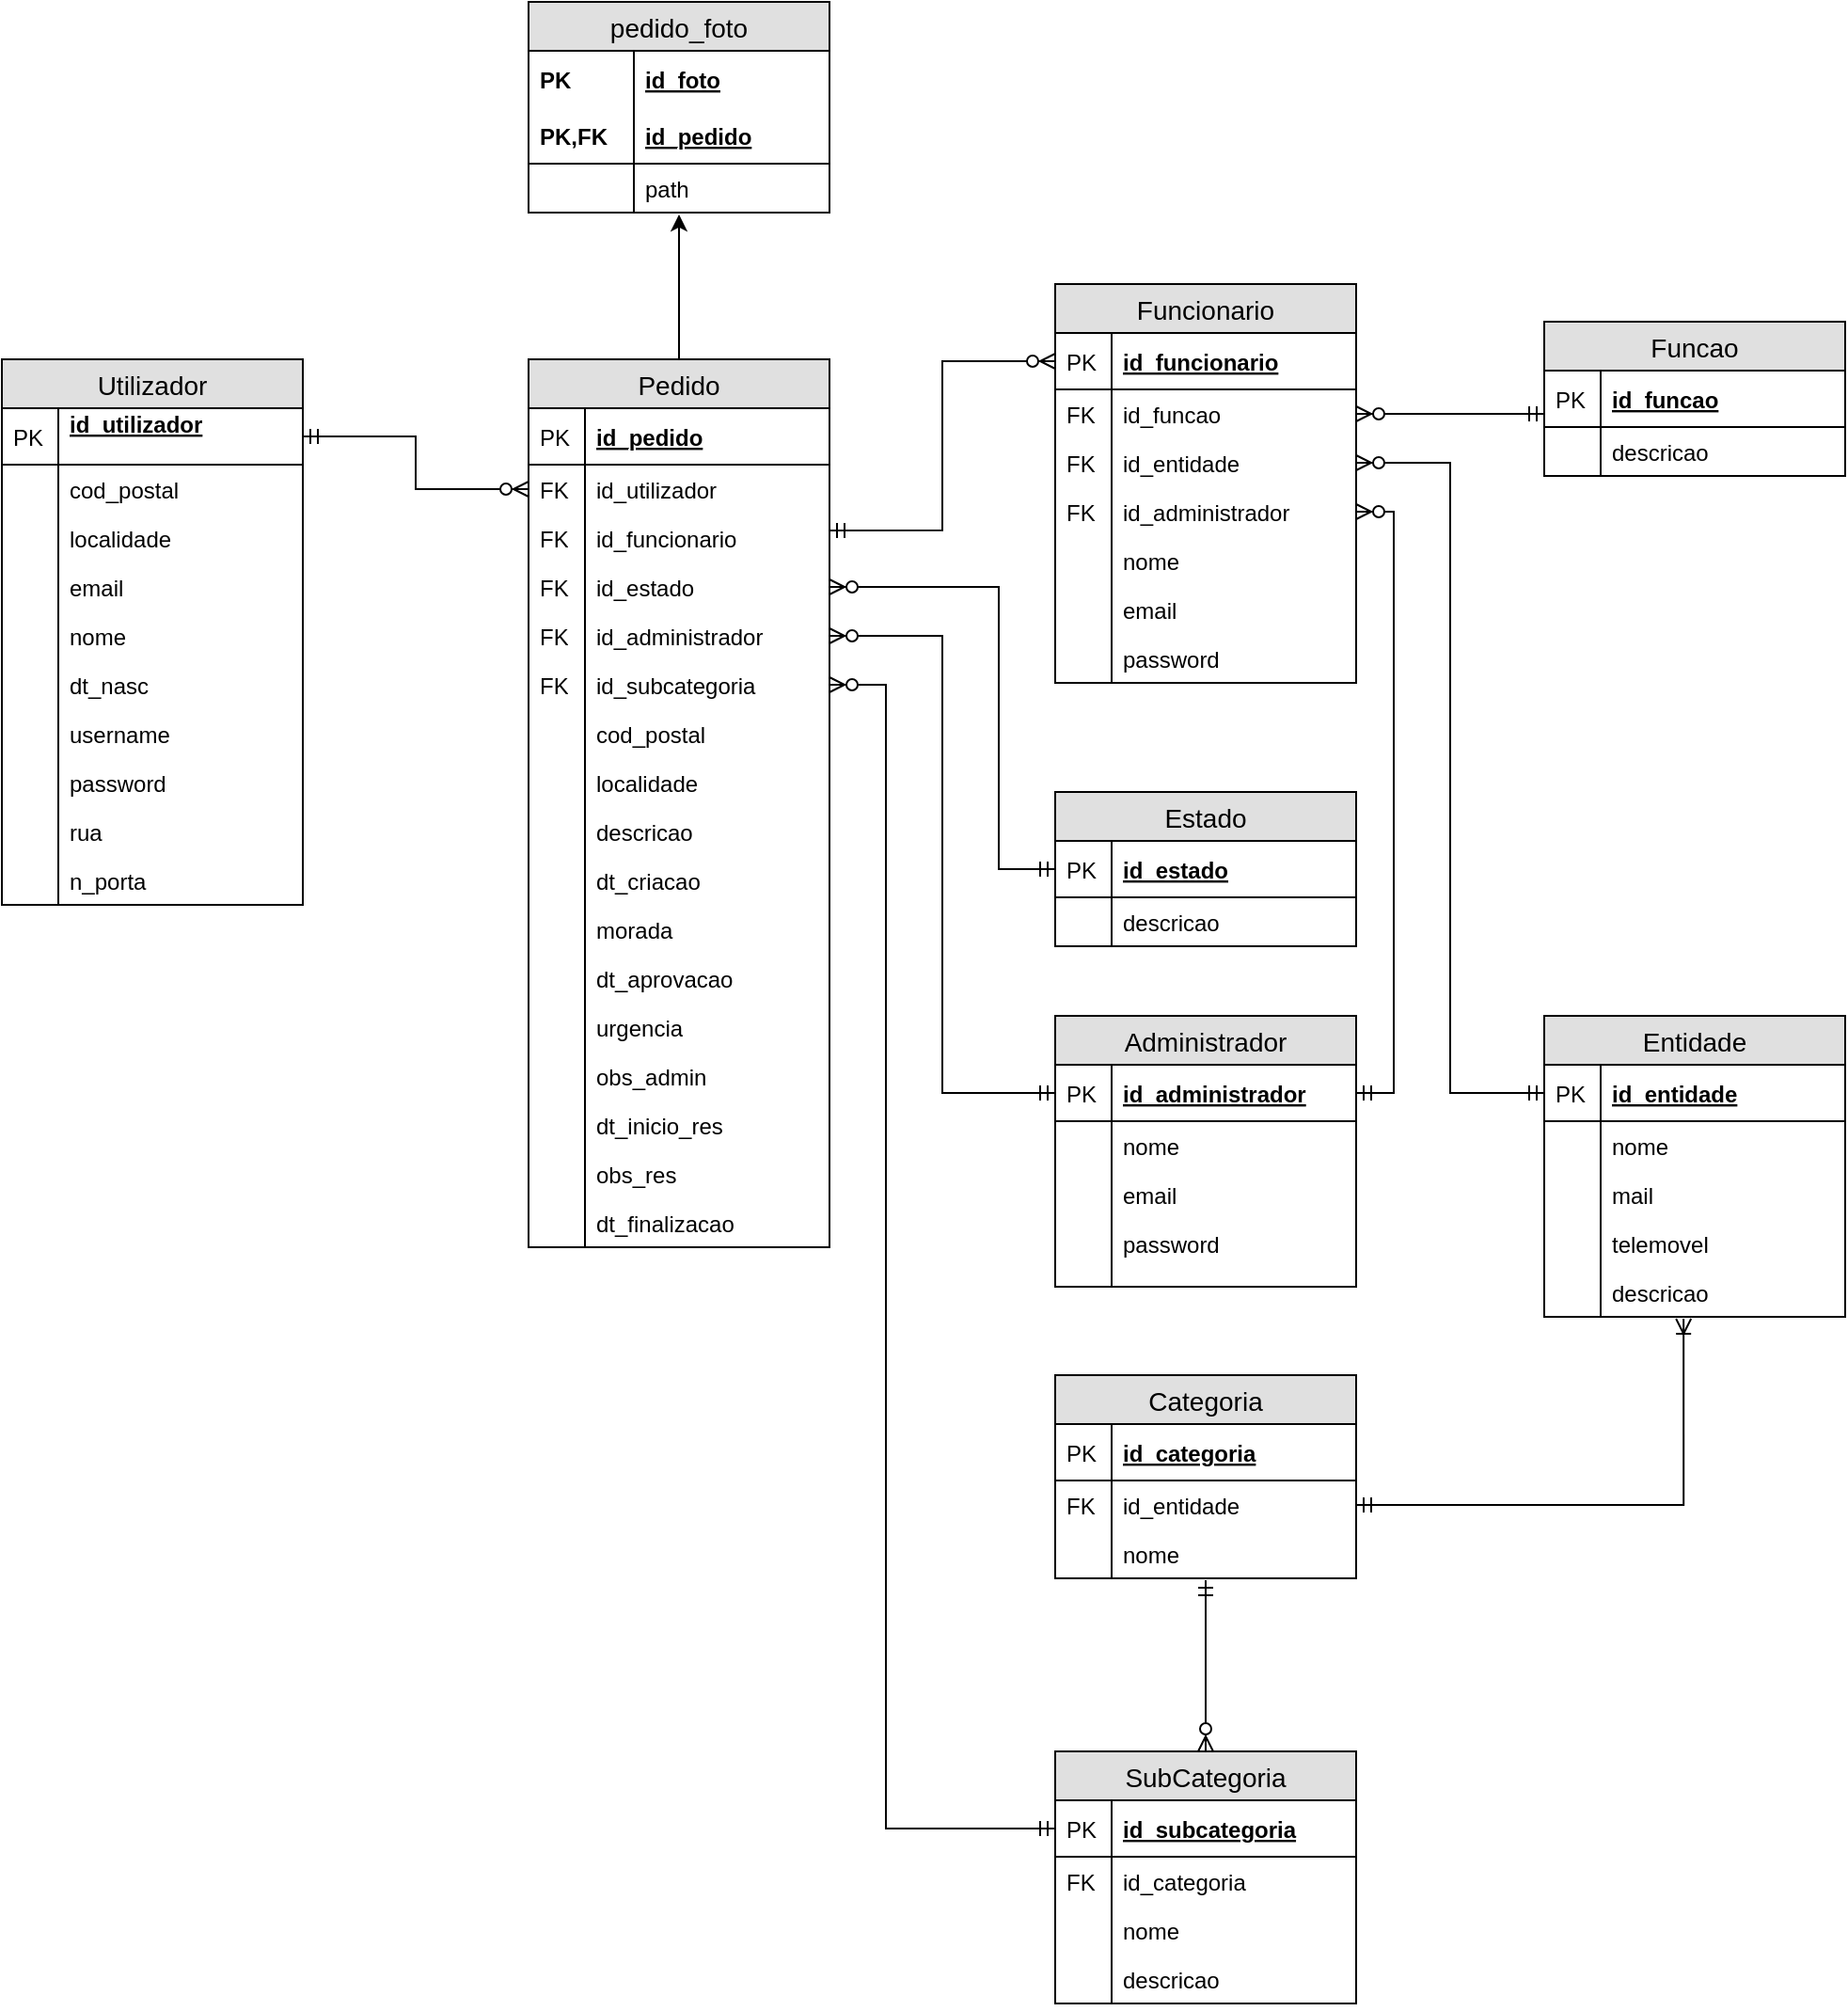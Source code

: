 <mxfile version="14.4.4" type="device"><diagram id="TLo-UVj7dam6qDMKaJeU" name="Page-1"><mxGraphModel dx="1422" dy="1931" grid="1" gridSize="10" guides="1" tooltips="1" connect="1" arrows="1" fold="1" page="1" pageScale="1" pageWidth="827" pageHeight="1169" math="0" shadow="0"><root><mxCell id="0"/><mxCell id="1" parent="0"/><mxCell id="Qj8Y2Yig--sf5QckiZRD-1" value="Utilizador" style="swimlane;fontStyle=0;childLayout=stackLayout;horizontal=1;startSize=26;fillColor=#e0e0e0;horizontalStack=0;resizeParent=1;resizeParentMax=0;resizeLast=0;collapsible=1;marginBottom=0;swimlaneFillColor=#ffffff;align=center;fontSize=14;" parent="1" vertex="1"><mxGeometry x="80" y="40" width="160" height="290" as="geometry"><mxRectangle x="50" y="76" width="70" height="26" as="alternateBounds"/></mxGeometry></mxCell><mxCell id="Qj8Y2Yig--sf5QckiZRD-2" value="id_utilizador&#10;" style="shape=partialRectangle;top=0;left=0;right=0;bottom=1;align=left;verticalAlign=middle;fillColor=none;spacingLeft=34;spacingRight=4;overflow=hidden;rotatable=0;points=[[0,0.5],[1,0.5]];portConstraint=eastwest;dropTarget=0;fontStyle=5;fontSize=12;" parent="Qj8Y2Yig--sf5QckiZRD-1" vertex="1"><mxGeometry y="26" width="160" height="30" as="geometry"/></mxCell><mxCell id="Qj8Y2Yig--sf5QckiZRD-3" value="PK" style="shape=partialRectangle;top=0;left=0;bottom=0;fillColor=none;align=left;verticalAlign=middle;spacingLeft=4;spacingRight=4;overflow=hidden;rotatable=0;points=[];portConstraint=eastwest;part=1;fontSize=12;" parent="Qj8Y2Yig--sf5QckiZRD-2" vertex="1" connectable="0"><mxGeometry width="30" height="30" as="geometry"/></mxCell><mxCell id="Qj8Y2Yig--sf5QckiZRD-26" value="cod_postal" style="shape=partialRectangle;top=0;left=0;right=0;bottom=0;align=left;verticalAlign=top;fillColor=none;spacingLeft=34;spacingRight=4;overflow=hidden;rotatable=0;points=[[0,0.5],[1,0.5]];portConstraint=eastwest;dropTarget=0;fontSize=12;" parent="Qj8Y2Yig--sf5QckiZRD-1" vertex="1"><mxGeometry y="56" width="160" height="26" as="geometry"/></mxCell><mxCell id="Qj8Y2Yig--sf5QckiZRD-27" value="" style="shape=partialRectangle;top=0;left=0;bottom=0;fillColor=none;align=left;verticalAlign=top;spacingLeft=4;spacingRight=4;overflow=hidden;rotatable=0;points=[];portConstraint=eastwest;part=1;fontSize=12;" parent="Qj8Y2Yig--sf5QckiZRD-26" vertex="1" connectable="0"><mxGeometry width="30" height="26" as="geometry"/></mxCell><mxCell id="Y_GRS5bpBh6kMxdC1I0D-5" value="localidade" style="shape=partialRectangle;top=0;left=0;right=0;bottom=0;align=left;verticalAlign=top;fillColor=none;spacingLeft=34;spacingRight=4;overflow=hidden;rotatable=0;points=[[0,0.5],[1,0.5]];portConstraint=eastwest;dropTarget=0;fontSize=12;" vertex="1" parent="Qj8Y2Yig--sf5QckiZRD-1"><mxGeometry y="82" width="160" height="26" as="geometry"/></mxCell><mxCell id="Y_GRS5bpBh6kMxdC1I0D-6" value="" style="shape=partialRectangle;top=0;left=0;bottom=0;fillColor=none;align=left;verticalAlign=top;spacingLeft=4;spacingRight=4;overflow=hidden;rotatable=0;points=[];portConstraint=eastwest;part=1;fontSize=12;" vertex="1" connectable="0" parent="Y_GRS5bpBh6kMxdC1I0D-5"><mxGeometry width="30" height="26" as="geometry"/></mxCell><mxCell id="Qj8Y2Yig--sf5QckiZRD-4" value="email" style="shape=partialRectangle;top=0;left=0;right=0;bottom=0;align=left;verticalAlign=top;fillColor=none;spacingLeft=34;spacingRight=4;overflow=hidden;rotatable=0;points=[[0,0.5],[1,0.5]];portConstraint=eastwest;dropTarget=0;fontSize=12;" parent="Qj8Y2Yig--sf5QckiZRD-1" vertex="1"><mxGeometry y="108" width="160" height="26" as="geometry"/></mxCell><mxCell id="Qj8Y2Yig--sf5QckiZRD-5" value="" style="shape=partialRectangle;top=0;left=0;bottom=0;fillColor=none;align=left;verticalAlign=top;spacingLeft=4;spacingRight=4;overflow=hidden;rotatable=0;points=[];portConstraint=eastwest;part=1;fontSize=12;" parent="Qj8Y2Yig--sf5QckiZRD-4" vertex="1" connectable="0"><mxGeometry width="30" height="26" as="geometry"/></mxCell><mxCell id="Qj8Y2Yig--sf5QckiZRD-6" value="nome" style="shape=partialRectangle;top=0;left=0;right=0;bottom=0;align=left;verticalAlign=top;fillColor=none;spacingLeft=34;spacingRight=4;overflow=hidden;rotatable=0;points=[[0,0.5],[1,0.5]];portConstraint=eastwest;dropTarget=0;fontSize=12;" parent="Qj8Y2Yig--sf5QckiZRD-1" vertex="1"><mxGeometry y="134" width="160" height="26" as="geometry"/></mxCell><mxCell id="Qj8Y2Yig--sf5QckiZRD-7" value="" style="shape=partialRectangle;top=0;left=0;bottom=0;fillColor=none;align=left;verticalAlign=top;spacingLeft=4;spacingRight=4;overflow=hidden;rotatable=0;points=[];portConstraint=eastwest;part=1;fontSize=12;" parent="Qj8Y2Yig--sf5QckiZRD-6" vertex="1" connectable="0"><mxGeometry width="30" height="26" as="geometry"/></mxCell><mxCell id="Qj8Y2Yig--sf5QckiZRD-20" value="dt_nasc" style="shape=partialRectangle;top=0;left=0;right=0;bottom=0;align=left;verticalAlign=top;fillColor=none;spacingLeft=34;spacingRight=4;overflow=hidden;rotatable=0;points=[[0,0.5],[1,0.5]];portConstraint=eastwest;dropTarget=0;fontSize=12;" parent="Qj8Y2Yig--sf5QckiZRD-1" vertex="1"><mxGeometry y="160" width="160" height="26" as="geometry"/></mxCell><mxCell id="Qj8Y2Yig--sf5QckiZRD-21" value="" style="shape=partialRectangle;top=0;left=0;bottom=0;fillColor=none;align=left;verticalAlign=top;spacingLeft=4;spacingRight=4;overflow=hidden;rotatable=0;points=[];portConstraint=eastwest;part=1;fontSize=12;" parent="Qj8Y2Yig--sf5QckiZRD-20" vertex="1" connectable="0"><mxGeometry width="30" height="26" as="geometry"/></mxCell><mxCell id="Qj8Y2Yig--sf5QckiZRD-22" value="username&#10;&#10;" style="shape=partialRectangle;top=0;left=0;right=0;bottom=0;align=left;verticalAlign=top;fillColor=none;spacingLeft=34;spacingRight=4;overflow=hidden;rotatable=0;points=[[0,0.5],[1,0.5]];portConstraint=eastwest;dropTarget=0;fontSize=12;" parent="Qj8Y2Yig--sf5QckiZRD-1" vertex="1"><mxGeometry y="186" width="160" height="26" as="geometry"/></mxCell><mxCell id="Qj8Y2Yig--sf5QckiZRD-23" value="" style="shape=partialRectangle;top=0;left=0;bottom=0;fillColor=none;align=left;verticalAlign=top;spacingLeft=4;spacingRight=4;overflow=hidden;rotatable=0;points=[];portConstraint=eastwest;part=1;fontSize=12;" parent="Qj8Y2Yig--sf5QckiZRD-22" vertex="1" connectable="0"><mxGeometry width="30" height="26" as="geometry"/></mxCell><mxCell id="Qj8Y2Yig--sf5QckiZRD-24" value="password" style="shape=partialRectangle;top=0;left=0;right=0;bottom=0;align=left;verticalAlign=top;fillColor=none;spacingLeft=34;spacingRight=4;overflow=hidden;rotatable=0;points=[[0,0.5],[1,0.5]];portConstraint=eastwest;dropTarget=0;fontSize=12;" parent="Qj8Y2Yig--sf5QckiZRD-1" vertex="1"><mxGeometry y="212" width="160" height="26" as="geometry"/></mxCell><mxCell id="Qj8Y2Yig--sf5QckiZRD-25" value="" style="shape=partialRectangle;top=0;left=0;bottom=0;fillColor=none;align=left;verticalAlign=top;spacingLeft=4;spacingRight=4;overflow=hidden;rotatable=0;points=[];portConstraint=eastwest;part=1;fontSize=12;" parent="Qj8Y2Yig--sf5QckiZRD-24" vertex="1" connectable="0"><mxGeometry width="30" height="26" as="geometry"/></mxCell><mxCell id="Qj8Y2Yig--sf5QckiZRD-28" value="rua" style="shape=partialRectangle;top=0;left=0;right=0;bottom=0;align=left;verticalAlign=top;fillColor=none;spacingLeft=34;spacingRight=4;overflow=hidden;rotatable=0;points=[[0,0.5],[1,0.5]];portConstraint=eastwest;dropTarget=0;fontSize=12;" parent="Qj8Y2Yig--sf5QckiZRD-1" vertex="1"><mxGeometry y="238" width="160" height="26" as="geometry"/></mxCell><mxCell id="Qj8Y2Yig--sf5QckiZRD-29" value="" style="shape=partialRectangle;top=0;left=0;bottom=0;fillColor=none;align=left;verticalAlign=top;spacingLeft=4;spacingRight=4;overflow=hidden;rotatable=0;points=[];portConstraint=eastwest;part=1;fontSize=12;" parent="Qj8Y2Yig--sf5QckiZRD-28" vertex="1" connectable="0"><mxGeometry width="30" height="26" as="geometry"/></mxCell><mxCell id="Qj8Y2Yig--sf5QckiZRD-30" value="n_porta" style="shape=partialRectangle;top=0;left=0;right=0;bottom=0;align=left;verticalAlign=top;fillColor=none;spacingLeft=34;spacingRight=4;overflow=hidden;rotatable=0;points=[[0,0.5],[1,0.5]];portConstraint=eastwest;dropTarget=0;fontSize=12;" parent="Qj8Y2Yig--sf5QckiZRD-1" vertex="1"><mxGeometry y="264" width="160" height="26" as="geometry"/></mxCell><mxCell id="Qj8Y2Yig--sf5QckiZRD-31" value="" style="shape=partialRectangle;top=0;left=0;bottom=0;fillColor=none;align=left;verticalAlign=top;spacingLeft=4;spacingRight=4;overflow=hidden;rotatable=0;points=[];portConstraint=eastwest;part=1;fontSize=12;" parent="Qj8Y2Yig--sf5QckiZRD-30" vertex="1" connectable="0"><mxGeometry width="30" height="26" as="geometry"/></mxCell><mxCell id="Qj8Y2Yig--sf5QckiZRD-117" value="Funcionario" style="swimlane;fontStyle=0;childLayout=stackLayout;horizontal=1;startSize=26;fillColor=#e0e0e0;horizontalStack=0;resizeParent=1;resizeParentMax=0;resizeLast=0;collapsible=1;marginBottom=0;swimlaneFillColor=#ffffff;align=center;fontSize=14;comic=0;" parent="1" vertex="1"><mxGeometry x="640" width="160" height="212" as="geometry"/></mxCell><mxCell id="Qj8Y2Yig--sf5QckiZRD-118" value="id_funcionario" style="shape=partialRectangle;top=0;left=0;right=0;bottom=1;align=left;verticalAlign=middle;fillColor=none;spacingLeft=34;spacingRight=4;overflow=hidden;rotatable=0;points=[[0,0.5],[1,0.5]];portConstraint=eastwest;dropTarget=0;fontStyle=5;fontSize=12;" parent="Qj8Y2Yig--sf5QckiZRD-117" vertex="1"><mxGeometry y="26" width="160" height="30" as="geometry"/></mxCell><mxCell id="Qj8Y2Yig--sf5QckiZRD-119" value="PK" style="shape=partialRectangle;top=0;left=0;bottom=0;fillColor=none;align=left;verticalAlign=middle;spacingLeft=4;spacingRight=4;overflow=hidden;rotatable=0;points=[];portConstraint=eastwest;part=1;fontSize=12;" parent="Qj8Y2Yig--sf5QckiZRD-118" vertex="1" connectable="0"><mxGeometry width="30" height="30" as="geometry"/></mxCell><mxCell id="Qj8Y2Yig--sf5QckiZRD-262" value="id_funcao" style="shape=partialRectangle;top=0;left=0;right=0;bottom=0;align=left;verticalAlign=top;fillColor=none;spacingLeft=34;spacingRight=4;overflow=hidden;rotatable=0;points=[[0,0.5],[1,0.5]];portConstraint=eastwest;dropTarget=0;fontSize=12;" parent="Qj8Y2Yig--sf5QckiZRD-117" vertex="1"><mxGeometry y="56" width="160" height="26" as="geometry"/></mxCell><mxCell id="Qj8Y2Yig--sf5QckiZRD-263" value="FK" style="shape=partialRectangle;top=0;left=0;bottom=0;fillColor=none;align=left;verticalAlign=top;spacingLeft=4;spacingRight=4;overflow=hidden;rotatable=0;points=[];portConstraint=eastwest;part=1;fontSize=12;" parent="Qj8Y2Yig--sf5QckiZRD-262" vertex="1" connectable="0"><mxGeometry width="30" height="26" as="geometry"/></mxCell><mxCell id="Qj8Y2Yig--sf5QckiZRD-128" value="id_entidade" style="shape=partialRectangle;top=0;left=0;right=0;bottom=0;align=left;verticalAlign=top;fillColor=none;spacingLeft=34;spacingRight=4;overflow=hidden;rotatable=0;points=[[0,0.5],[1,0.5]];portConstraint=eastwest;dropTarget=0;fontSize=12;" parent="Qj8Y2Yig--sf5QckiZRD-117" vertex="1"><mxGeometry y="82" width="160" height="26" as="geometry"/></mxCell><mxCell id="Qj8Y2Yig--sf5QckiZRD-129" value="FK" style="shape=partialRectangle;top=0;left=0;bottom=0;fillColor=none;align=left;verticalAlign=top;spacingLeft=4;spacingRight=4;overflow=hidden;rotatable=0;points=[];portConstraint=eastwest;part=1;fontSize=12;whiteSpace=wrap;" parent="Qj8Y2Yig--sf5QckiZRD-128" vertex="1" connectable="0"><mxGeometry width="30" height="26" as="geometry"/></mxCell><mxCell id="Qj8Y2Yig--sf5QckiZRD-132" value="id_administrador" style="shape=partialRectangle;top=0;left=0;right=0;bottom=0;align=left;verticalAlign=top;fillColor=none;spacingLeft=34;spacingRight=4;overflow=hidden;rotatable=0;points=[[0,0.5],[1,0.5]];portConstraint=eastwest;dropTarget=0;fontSize=12;" parent="Qj8Y2Yig--sf5QckiZRD-117" vertex="1"><mxGeometry y="108" width="160" height="26" as="geometry"/></mxCell><mxCell id="Qj8Y2Yig--sf5QckiZRD-133" value="FK" style="shape=partialRectangle;top=0;left=0;bottom=0;fillColor=none;align=left;verticalAlign=top;spacingLeft=4;spacingRight=4;overflow=hidden;rotatable=0;points=[];portConstraint=eastwest;part=1;fontSize=12;" parent="Qj8Y2Yig--sf5QckiZRD-132" vertex="1" connectable="0"><mxGeometry width="30" height="26" as="geometry"/></mxCell><mxCell id="Qj8Y2Yig--sf5QckiZRD-120" value="nome" style="shape=partialRectangle;top=0;left=0;right=0;bottom=0;align=left;verticalAlign=top;fillColor=none;spacingLeft=34;spacingRight=4;overflow=hidden;rotatable=0;points=[[0,0.5],[1,0.5]];portConstraint=eastwest;dropTarget=0;fontSize=12;" parent="Qj8Y2Yig--sf5QckiZRD-117" vertex="1"><mxGeometry y="134" width="160" height="26" as="geometry"/></mxCell><mxCell id="Qj8Y2Yig--sf5QckiZRD-121" value="" style="shape=partialRectangle;top=0;left=0;bottom=0;fillColor=none;align=left;verticalAlign=top;spacingLeft=4;spacingRight=4;overflow=hidden;rotatable=0;points=[];portConstraint=eastwest;part=1;fontSize=12;" parent="Qj8Y2Yig--sf5QckiZRD-120" vertex="1" connectable="0"><mxGeometry width="30" height="26" as="geometry"/></mxCell><mxCell id="Qj8Y2Yig--sf5QckiZRD-122" value="email" style="shape=partialRectangle;top=0;left=0;right=0;bottom=0;align=left;verticalAlign=top;fillColor=none;spacingLeft=34;spacingRight=4;overflow=hidden;rotatable=0;points=[[0,0.5],[1,0.5]];portConstraint=eastwest;dropTarget=0;fontSize=12;" parent="Qj8Y2Yig--sf5QckiZRD-117" vertex="1"><mxGeometry y="160" width="160" height="26" as="geometry"/></mxCell><mxCell id="Qj8Y2Yig--sf5QckiZRD-123" value="" style="shape=partialRectangle;top=0;left=0;bottom=0;fillColor=none;align=left;verticalAlign=top;spacingLeft=4;spacingRight=4;overflow=hidden;rotatable=0;points=[];portConstraint=eastwest;part=1;fontSize=12;" parent="Qj8Y2Yig--sf5QckiZRD-122" vertex="1" connectable="0"><mxGeometry width="30" height="26" as="geometry"/></mxCell><mxCell id="Qj8Y2Yig--sf5QckiZRD-124" value="password" style="shape=partialRectangle;top=0;left=0;right=0;bottom=0;align=left;verticalAlign=top;fillColor=none;spacingLeft=34;spacingRight=4;overflow=hidden;rotatable=0;points=[[0,0.5],[1,0.5]];portConstraint=eastwest;dropTarget=0;fontSize=12;" parent="Qj8Y2Yig--sf5QckiZRD-117" vertex="1"><mxGeometry y="186" width="160" height="26" as="geometry"/></mxCell><mxCell id="Qj8Y2Yig--sf5QckiZRD-125" value="" style="shape=partialRectangle;top=0;left=0;bottom=0;fillColor=none;align=left;verticalAlign=top;spacingLeft=4;spacingRight=4;overflow=hidden;rotatable=0;points=[];portConstraint=eastwest;part=1;fontSize=12;" parent="Qj8Y2Yig--sf5QckiZRD-124" vertex="1" connectable="0"><mxGeometry width="30" height="26" as="geometry"/></mxCell><mxCell id="Y_GRS5bpBh6kMxdC1I0D-42" style="edgeStyle=orthogonalEdgeStyle;rounded=0;orthogonalLoop=1;jettySize=auto;html=1;exitX=0.5;exitY=0;exitDx=0;exitDy=0;entryX=0.5;entryY=1.038;entryDx=0;entryDy=0;entryPerimeter=0;" edge="1" parent="1" source="Qj8Y2Yig--sf5QckiZRD-134" target="Qj8Y2Yig--sf5QckiZRD-219"><mxGeometry relative="1" as="geometry"/></mxCell><mxCell id="Qj8Y2Yig--sf5QckiZRD-134" value="Pedido" style="swimlane;fontStyle=0;childLayout=stackLayout;horizontal=1;startSize=26;fillColor=#e0e0e0;horizontalStack=0;resizeParent=1;resizeParentMax=0;resizeLast=0;collapsible=1;marginBottom=0;swimlaneFillColor=#ffffff;align=center;fontSize=14;comic=0;" parent="1" vertex="1"><mxGeometry x="360" y="40" width="160" height="472" as="geometry"/></mxCell><mxCell id="Qj8Y2Yig--sf5QckiZRD-135" value="id_pedido" style="shape=partialRectangle;top=0;left=0;right=0;bottom=1;align=left;verticalAlign=middle;fillColor=none;spacingLeft=34;spacingRight=4;overflow=hidden;rotatable=0;points=[[0,0.5],[1,0.5]];portConstraint=eastwest;dropTarget=0;fontStyle=5;fontSize=12;" parent="Qj8Y2Yig--sf5QckiZRD-134" vertex="1"><mxGeometry y="26" width="160" height="30" as="geometry"/></mxCell><mxCell id="Qj8Y2Yig--sf5QckiZRD-136" value="PK" style="shape=partialRectangle;top=0;left=0;bottom=0;fillColor=none;align=left;verticalAlign=middle;spacingLeft=4;spacingRight=4;overflow=hidden;rotatable=0;points=[];portConstraint=eastwest;part=1;fontSize=12;" parent="Qj8Y2Yig--sf5QckiZRD-135" vertex="1" connectable="0"><mxGeometry width="30" height="30" as="geometry"/></mxCell><mxCell id="Qj8Y2Yig--sf5QckiZRD-137" value="id_utilizador" style="shape=partialRectangle;top=0;left=0;right=0;bottom=0;align=left;verticalAlign=top;fillColor=none;spacingLeft=34;spacingRight=4;overflow=hidden;rotatable=0;points=[[0,0.5],[1,0.5]];portConstraint=eastwest;dropTarget=0;fontSize=12;" parent="Qj8Y2Yig--sf5QckiZRD-134" vertex="1"><mxGeometry y="56" width="160" height="26" as="geometry"/></mxCell><mxCell id="Qj8Y2Yig--sf5QckiZRD-138" value="FK" style="shape=partialRectangle;top=0;left=0;bottom=0;fillColor=none;align=left;verticalAlign=top;spacingLeft=4;spacingRight=4;overflow=hidden;rotatable=0;points=[];portConstraint=eastwest;part=1;fontSize=12;" parent="Qj8Y2Yig--sf5QckiZRD-137" vertex="1" connectable="0"><mxGeometry width="30" height="26" as="geometry"/></mxCell><mxCell id="Qj8Y2Yig--sf5QckiZRD-157" value="id_funcionario" style="shape=partialRectangle;top=0;left=0;right=0;bottom=0;align=left;verticalAlign=top;fillColor=none;spacingLeft=34;spacingRight=4;overflow=hidden;rotatable=0;points=[[0,0.5],[1,0.5]];portConstraint=eastwest;dropTarget=0;fontSize=12;" parent="Qj8Y2Yig--sf5QckiZRD-134" vertex="1"><mxGeometry y="82" width="160" height="26" as="geometry"/></mxCell><mxCell id="Qj8Y2Yig--sf5QckiZRD-158" value="FK" style="shape=partialRectangle;top=0;left=0;bottom=0;fillColor=none;align=left;verticalAlign=top;spacingLeft=4;spacingRight=4;overflow=hidden;rotatable=0;points=[];portConstraint=eastwest;part=1;fontSize=12;whiteSpace=wrap;" parent="Qj8Y2Yig--sf5QckiZRD-157" vertex="1" connectable="0"><mxGeometry width="30" height="26" as="geometry"/></mxCell><mxCell id="Qj8Y2Yig--sf5QckiZRD-270" value="id_estado" style="shape=partialRectangle;top=0;left=0;right=0;bottom=0;align=left;verticalAlign=top;fillColor=none;spacingLeft=34;spacingRight=4;overflow=hidden;rotatable=0;points=[[0,0.5],[1,0.5]];portConstraint=eastwest;dropTarget=0;fontSize=12;" parent="Qj8Y2Yig--sf5QckiZRD-134" vertex="1"><mxGeometry y="108" width="160" height="26" as="geometry"/></mxCell><mxCell id="Qj8Y2Yig--sf5QckiZRD-271" value="FK" style="shape=partialRectangle;top=0;left=0;bottom=0;fillColor=none;align=left;verticalAlign=top;spacingLeft=4;spacingRight=4;overflow=hidden;rotatable=0;points=[];portConstraint=eastwest;part=1;fontSize=12;" parent="Qj8Y2Yig--sf5QckiZRD-270" vertex="1" connectable="0"><mxGeometry width="30" height="26" as="geometry"/></mxCell><mxCell id="Qj8Y2Yig--sf5QckiZRD-149" value="id_administrador" style="shape=partialRectangle;top=0;left=0;right=0;bottom=0;align=left;verticalAlign=top;fillColor=none;spacingLeft=34;spacingRight=4;overflow=hidden;rotatable=0;points=[[0,0.5],[1,0.5]];portConstraint=eastwest;dropTarget=0;fontSize=12;" parent="Qj8Y2Yig--sf5QckiZRD-134" vertex="1"><mxGeometry y="134" width="160" height="26" as="geometry"/></mxCell><mxCell id="Qj8Y2Yig--sf5QckiZRD-150" value="FK" style="shape=partialRectangle;top=0;left=0;bottom=0;fillColor=none;align=left;verticalAlign=top;spacingLeft=4;spacingRight=4;overflow=hidden;rotatable=0;points=[];portConstraint=eastwest;part=1;fontSize=12;whiteSpace=wrap;" parent="Qj8Y2Yig--sf5QckiZRD-149" vertex="1" connectable="0"><mxGeometry width="30" height="26" as="geometry"/></mxCell><mxCell id="Qj8Y2Yig--sf5QckiZRD-147" value="id_subcategoria" style="shape=partialRectangle;top=0;left=0;right=0;bottom=0;align=left;verticalAlign=top;fillColor=none;spacingLeft=34;spacingRight=4;overflow=hidden;rotatable=0;points=[[0,0.5],[1,0.5]];portConstraint=eastwest;dropTarget=0;fontSize=12;" parent="Qj8Y2Yig--sf5QckiZRD-134" vertex="1"><mxGeometry y="160" width="160" height="26" as="geometry"/></mxCell><mxCell id="Qj8Y2Yig--sf5QckiZRD-148" value="FK" style="shape=partialRectangle;top=0;left=0;bottom=0;fillColor=none;align=left;verticalAlign=top;spacingLeft=4;spacingRight=4;overflow=hidden;rotatable=0;points=[];portConstraint=eastwest;part=1;fontSize=12;whiteSpace=wrap;" parent="Qj8Y2Yig--sf5QckiZRD-147" vertex="1" connectable="0"><mxGeometry width="30" height="26" as="geometry"/></mxCell><mxCell id="Qj8Y2Yig--sf5QckiZRD-237" value="cod_postal" style="shape=partialRectangle;top=0;left=0;right=0;bottom=0;align=left;verticalAlign=top;fillColor=none;spacingLeft=34;spacingRight=4;overflow=hidden;rotatable=0;points=[[0,0.5],[1,0.5]];portConstraint=eastwest;dropTarget=0;fontSize=12;" parent="Qj8Y2Yig--sf5QckiZRD-134" vertex="1"><mxGeometry y="186" width="160" height="26" as="geometry"/></mxCell><mxCell id="Qj8Y2Yig--sf5QckiZRD-238" value="" style="shape=partialRectangle;top=0;left=0;bottom=0;fillColor=none;align=left;verticalAlign=top;spacingLeft=4;spacingRight=4;overflow=hidden;rotatable=0;points=[];portConstraint=eastwest;part=1;fontSize=12;whiteSpace=wrap;" parent="Qj8Y2Yig--sf5QckiZRD-237" vertex="1" connectable="0"><mxGeometry width="30" height="26" as="geometry"/></mxCell><mxCell id="Y_GRS5bpBh6kMxdC1I0D-2" value="localidade" style="shape=partialRectangle;top=0;left=0;right=0;bottom=0;align=left;verticalAlign=top;fillColor=none;spacingLeft=34;spacingRight=4;overflow=hidden;rotatable=0;points=[[0,0.5],[1,0.5]];portConstraint=eastwest;dropTarget=0;fontSize=12;" vertex="1" parent="Qj8Y2Yig--sf5QckiZRD-134"><mxGeometry y="212" width="160" height="26" as="geometry"/></mxCell><mxCell id="Y_GRS5bpBh6kMxdC1I0D-3" value="" style="shape=partialRectangle;top=0;left=0;bottom=0;fillColor=none;align=left;verticalAlign=top;spacingLeft=4;spacingRight=4;overflow=hidden;rotatable=0;points=[];portConstraint=eastwest;part=1;fontSize=12;whiteSpace=wrap;" vertex="1" connectable="0" parent="Y_GRS5bpBh6kMxdC1I0D-2"><mxGeometry width="30" height="26" as="geometry"/></mxCell><mxCell id="Qj8Y2Yig--sf5QckiZRD-139" value="descricao" style="shape=partialRectangle;top=0;left=0;right=0;bottom=0;align=left;verticalAlign=top;fillColor=none;spacingLeft=34;spacingRight=4;overflow=hidden;rotatable=0;points=[[0,0.5],[1,0.5]];portConstraint=eastwest;dropTarget=0;fontSize=12;" parent="Qj8Y2Yig--sf5QckiZRD-134" vertex="1"><mxGeometry y="238" width="160" height="26" as="geometry"/></mxCell><mxCell id="Qj8Y2Yig--sf5QckiZRD-140" value="" style="shape=partialRectangle;top=0;left=0;bottom=0;fillColor=none;align=left;verticalAlign=top;spacingLeft=4;spacingRight=4;overflow=hidden;rotatable=0;points=[];portConstraint=eastwest;part=1;fontSize=12;" parent="Qj8Y2Yig--sf5QckiZRD-139" vertex="1" connectable="0"><mxGeometry width="30" height="26" as="geometry"/></mxCell><mxCell id="Qj8Y2Yig--sf5QckiZRD-141" value="dt_criacao" style="shape=partialRectangle;top=0;left=0;right=0;bottom=0;align=left;verticalAlign=top;fillColor=none;spacingLeft=34;spacingRight=4;overflow=hidden;rotatable=0;points=[[0,0.5],[1,0.5]];portConstraint=eastwest;dropTarget=0;fontSize=12;" parent="Qj8Y2Yig--sf5QckiZRD-134" vertex="1"><mxGeometry y="264" width="160" height="26" as="geometry"/></mxCell><mxCell id="Qj8Y2Yig--sf5QckiZRD-142" value="" style="shape=partialRectangle;top=0;left=0;bottom=0;fillColor=none;align=left;verticalAlign=top;spacingLeft=4;spacingRight=4;overflow=hidden;rotatable=0;points=[];portConstraint=eastwest;part=1;fontSize=12;" parent="Qj8Y2Yig--sf5QckiZRD-141" vertex="1" connectable="0"><mxGeometry width="30" height="26" as="geometry"/></mxCell><mxCell id="Qj8Y2Yig--sf5QckiZRD-145" value="morada" style="shape=partialRectangle;top=0;left=0;right=0;bottom=0;align=left;verticalAlign=top;fillColor=none;spacingLeft=34;spacingRight=4;overflow=hidden;rotatable=0;points=[[0,0.5],[1,0.5]];portConstraint=eastwest;dropTarget=0;fontSize=12;" parent="Qj8Y2Yig--sf5QckiZRD-134" vertex="1"><mxGeometry y="290" width="160" height="26" as="geometry"/></mxCell><mxCell id="Qj8Y2Yig--sf5QckiZRD-146" value="" style="shape=partialRectangle;top=0;left=0;bottom=0;fillColor=none;align=left;verticalAlign=top;spacingLeft=4;spacingRight=4;overflow=hidden;rotatable=0;points=[];portConstraint=eastwest;part=1;fontSize=12;" parent="Qj8Y2Yig--sf5QckiZRD-145" vertex="1" connectable="0"><mxGeometry width="30" height="26" as="geometry"/></mxCell><mxCell id="Qj8Y2Yig--sf5QckiZRD-151" value="dt_aprovacao" style="shape=partialRectangle;top=0;left=0;right=0;bottom=0;align=left;verticalAlign=top;fillColor=none;spacingLeft=34;spacingRight=4;overflow=hidden;rotatable=0;points=[[0,0.5],[1,0.5]];portConstraint=eastwest;dropTarget=0;fontSize=12;" parent="Qj8Y2Yig--sf5QckiZRD-134" vertex="1"><mxGeometry y="316" width="160" height="26" as="geometry"/></mxCell><mxCell id="Qj8Y2Yig--sf5QckiZRD-152" value="" style="shape=partialRectangle;top=0;left=0;bottom=0;fillColor=none;align=left;verticalAlign=top;spacingLeft=4;spacingRight=4;overflow=hidden;rotatable=0;points=[];portConstraint=eastwest;part=1;fontSize=12;whiteSpace=wrap;" parent="Qj8Y2Yig--sf5QckiZRD-151" vertex="1" connectable="0"><mxGeometry width="30" height="26" as="geometry"/></mxCell><mxCell id="Qj8Y2Yig--sf5QckiZRD-153" value="urgencia" style="shape=partialRectangle;top=0;left=0;right=0;bottom=0;align=left;verticalAlign=top;fillColor=none;spacingLeft=34;spacingRight=4;overflow=hidden;rotatable=0;points=[[0,0.5],[1,0.5]];portConstraint=eastwest;dropTarget=0;fontSize=12;" parent="Qj8Y2Yig--sf5QckiZRD-134" vertex="1"><mxGeometry y="342" width="160" height="26" as="geometry"/></mxCell><mxCell id="Qj8Y2Yig--sf5QckiZRD-154" value="" style="shape=partialRectangle;top=0;left=0;bottom=0;fillColor=none;align=left;verticalAlign=top;spacingLeft=4;spacingRight=4;overflow=hidden;rotatable=0;points=[];portConstraint=eastwest;part=1;fontSize=12;whiteSpace=wrap;" parent="Qj8Y2Yig--sf5QckiZRD-153" vertex="1" connectable="0"><mxGeometry width="30" height="26" as="geometry"/></mxCell><mxCell id="Qj8Y2Yig--sf5QckiZRD-155" value="obs_admin" style="shape=partialRectangle;top=0;left=0;right=0;bottom=0;align=left;verticalAlign=top;fillColor=none;spacingLeft=34;spacingRight=4;overflow=hidden;rotatable=0;points=[[0,0.5],[1,0.5]];portConstraint=eastwest;dropTarget=0;fontSize=12;" parent="Qj8Y2Yig--sf5QckiZRD-134" vertex="1"><mxGeometry y="368" width="160" height="26" as="geometry"/></mxCell><mxCell id="Qj8Y2Yig--sf5QckiZRD-156" value="" style="shape=partialRectangle;top=0;left=0;bottom=0;fillColor=none;align=left;verticalAlign=top;spacingLeft=4;spacingRight=4;overflow=hidden;rotatable=0;points=[];portConstraint=eastwest;part=1;fontSize=12;whiteSpace=wrap;" parent="Qj8Y2Yig--sf5QckiZRD-155" vertex="1" connectable="0"><mxGeometry width="30" height="26" as="geometry"/></mxCell><mxCell id="Qj8Y2Yig--sf5QckiZRD-159" value="dt_inicio_res" style="shape=partialRectangle;top=0;left=0;right=0;bottom=0;align=left;verticalAlign=top;fillColor=none;spacingLeft=34;spacingRight=4;overflow=hidden;rotatable=0;points=[[0,0.5],[1,0.5]];portConstraint=eastwest;dropTarget=0;fontSize=12;" parent="Qj8Y2Yig--sf5QckiZRD-134" vertex="1"><mxGeometry y="394" width="160" height="26" as="geometry"/></mxCell><mxCell id="Qj8Y2Yig--sf5QckiZRD-160" value="" style="shape=partialRectangle;top=0;left=0;bottom=0;fillColor=none;align=left;verticalAlign=top;spacingLeft=4;spacingRight=4;overflow=hidden;rotatable=0;points=[];portConstraint=eastwest;part=1;fontSize=12;whiteSpace=wrap;" parent="Qj8Y2Yig--sf5QckiZRD-159" vertex="1" connectable="0"><mxGeometry width="30" height="26" as="geometry"/></mxCell><mxCell id="Qj8Y2Yig--sf5QckiZRD-161" value="obs_res" style="shape=partialRectangle;top=0;left=0;right=0;bottom=0;align=left;verticalAlign=top;fillColor=none;spacingLeft=34;spacingRight=4;overflow=hidden;rotatable=0;points=[[0,0.5],[1,0.5]];portConstraint=eastwest;dropTarget=0;fontSize=12;" parent="Qj8Y2Yig--sf5QckiZRD-134" vertex="1"><mxGeometry y="420" width="160" height="26" as="geometry"/></mxCell><mxCell id="Qj8Y2Yig--sf5QckiZRD-162" value="" style="shape=partialRectangle;top=0;left=0;bottom=0;fillColor=none;align=left;verticalAlign=top;spacingLeft=4;spacingRight=4;overflow=hidden;rotatable=0;points=[];portConstraint=eastwest;part=1;fontSize=12;whiteSpace=wrap;" parent="Qj8Y2Yig--sf5QckiZRD-161" vertex="1" connectable="0"><mxGeometry width="30" height="26" as="geometry"/></mxCell><mxCell id="Qj8Y2Yig--sf5QckiZRD-163" value="dt_finalizacao" style="shape=partialRectangle;top=0;left=0;right=0;bottom=0;align=left;verticalAlign=top;fillColor=none;spacingLeft=34;spacingRight=4;overflow=hidden;rotatable=0;points=[[0,0.5],[1,0.5]];portConstraint=eastwest;dropTarget=0;fontSize=12;" parent="Qj8Y2Yig--sf5QckiZRD-134" vertex="1"><mxGeometry y="446" width="160" height="26" as="geometry"/></mxCell><mxCell id="Qj8Y2Yig--sf5QckiZRD-164" value="" style="shape=partialRectangle;top=0;left=0;bottom=0;fillColor=none;align=left;verticalAlign=top;spacingLeft=4;spacingRight=4;overflow=hidden;rotatable=0;points=[];portConstraint=eastwest;part=1;fontSize=12;whiteSpace=wrap;" parent="Qj8Y2Yig--sf5QckiZRD-163" vertex="1" connectable="0"><mxGeometry width="30" height="26" as="geometry"/></mxCell><mxCell id="Qj8Y2Yig--sf5QckiZRD-176" value="Entidade" style="swimlane;fontStyle=0;childLayout=stackLayout;horizontal=1;startSize=26;fillColor=#e0e0e0;horizontalStack=0;resizeParent=1;resizeParentMax=0;resizeLast=0;collapsible=1;marginBottom=0;swimlaneFillColor=#ffffff;align=center;fontSize=14;comic=0;" parent="1" vertex="1"><mxGeometry x="900" y="389" width="160" height="160" as="geometry"/></mxCell><mxCell id="Qj8Y2Yig--sf5QckiZRD-177" value="id_entidade" style="shape=partialRectangle;top=0;left=0;right=0;bottom=1;align=left;verticalAlign=middle;fillColor=none;spacingLeft=34;spacingRight=4;overflow=hidden;rotatable=0;points=[[0,0.5],[1,0.5]];portConstraint=eastwest;dropTarget=0;fontStyle=5;fontSize=12;" parent="Qj8Y2Yig--sf5QckiZRD-176" vertex="1"><mxGeometry y="26" width="160" height="30" as="geometry"/></mxCell><mxCell id="Qj8Y2Yig--sf5QckiZRD-178" value="PK" style="shape=partialRectangle;top=0;left=0;bottom=0;fillColor=none;align=left;verticalAlign=middle;spacingLeft=4;spacingRight=4;overflow=hidden;rotatable=0;points=[];portConstraint=eastwest;part=1;fontSize=12;" parent="Qj8Y2Yig--sf5QckiZRD-177" vertex="1" connectable="0"><mxGeometry width="30" height="30" as="geometry"/></mxCell><mxCell id="Qj8Y2Yig--sf5QckiZRD-179" value="nome" style="shape=partialRectangle;top=0;left=0;right=0;bottom=0;align=left;verticalAlign=top;fillColor=none;spacingLeft=34;spacingRight=4;overflow=hidden;rotatable=0;points=[[0,0.5],[1,0.5]];portConstraint=eastwest;dropTarget=0;fontSize=12;" parent="Qj8Y2Yig--sf5QckiZRD-176" vertex="1"><mxGeometry y="56" width="160" height="26" as="geometry"/></mxCell><mxCell id="Qj8Y2Yig--sf5QckiZRD-180" value="" style="shape=partialRectangle;top=0;left=0;bottom=0;fillColor=none;align=left;verticalAlign=top;spacingLeft=4;spacingRight=4;overflow=hidden;rotatable=0;points=[];portConstraint=eastwest;part=1;fontSize=12;" parent="Qj8Y2Yig--sf5QckiZRD-179" vertex="1" connectable="0"><mxGeometry width="30" height="26" as="geometry"/></mxCell><mxCell id="Y_GRS5bpBh6kMxdC1I0D-9" value="mail" style="shape=partialRectangle;top=0;left=0;right=0;bottom=0;align=left;verticalAlign=top;fillColor=none;spacingLeft=34;spacingRight=4;overflow=hidden;rotatable=0;points=[[0,0.5],[1,0.5]];portConstraint=eastwest;dropTarget=0;fontSize=12;" vertex="1" parent="Qj8Y2Yig--sf5QckiZRD-176"><mxGeometry y="82" width="160" height="26" as="geometry"/></mxCell><mxCell id="Y_GRS5bpBh6kMxdC1I0D-10" value="" style="shape=partialRectangle;top=0;left=0;bottom=0;fillColor=none;align=left;verticalAlign=top;spacingLeft=4;spacingRight=4;overflow=hidden;rotatable=0;points=[];portConstraint=eastwest;part=1;fontSize=12;" vertex="1" connectable="0" parent="Y_GRS5bpBh6kMxdC1I0D-9"><mxGeometry width="30" height="26" as="geometry"/></mxCell><mxCell id="Y_GRS5bpBh6kMxdC1I0D-11" value="telemovel" style="shape=partialRectangle;top=0;left=0;right=0;bottom=0;align=left;verticalAlign=top;fillColor=none;spacingLeft=34;spacingRight=4;overflow=hidden;rotatable=0;points=[[0,0.5],[1,0.5]];portConstraint=eastwest;dropTarget=0;fontSize=12;" vertex="1" parent="Qj8Y2Yig--sf5QckiZRD-176"><mxGeometry y="108" width="160" height="26" as="geometry"/></mxCell><mxCell id="Y_GRS5bpBh6kMxdC1I0D-12" value="" style="shape=partialRectangle;top=0;left=0;bottom=0;fillColor=none;align=left;verticalAlign=top;spacingLeft=4;spacingRight=4;overflow=hidden;rotatable=0;points=[];portConstraint=eastwest;part=1;fontSize=12;" vertex="1" connectable="0" parent="Y_GRS5bpBh6kMxdC1I0D-11"><mxGeometry width="30" height="26" as="geometry"/></mxCell><mxCell id="Qj8Y2Yig--sf5QckiZRD-181" value="descricao" style="shape=partialRectangle;top=0;left=0;right=0;bottom=0;align=left;verticalAlign=top;fillColor=none;spacingLeft=34;spacingRight=4;overflow=hidden;rotatable=0;points=[[0,0.5],[1,0.5]];portConstraint=eastwest;dropTarget=0;fontSize=12;" parent="Qj8Y2Yig--sf5QckiZRD-176" vertex="1"><mxGeometry y="134" width="160" height="26" as="geometry"/></mxCell><mxCell id="Qj8Y2Yig--sf5QckiZRD-182" value="" style="shape=partialRectangle;top=0;left=0;bottom=0;fillColor=none;align=left;verticalAlign=top;spacingLeft=4;spacingRight=4;overflow=hidden;rotatable=0;points=[];portConstraint=eastwest;part=1;fontSize=12;" parent="Qj8Y2Yig--sf5QckiZRD-181" vertex="1" connectable="0"><mxGeometry width="30" height="26" as="geometry"/></mxCell><mxCell id="Qj8Y2Yig--sf5QckiZRD-187" value="Categoria" style="swimlane;fontStyle=0;childLayout=stackLayout;horizontal=1;startSize=26;fillColor=#e0e0e0;horizontalStack=0;resizeParent=1;resizeParentMax=0;resizeLast=0;collapsible=1;marginBottom=0;swimlaneFillColor=#ffffff;align=center;fontSize=14;comic=0;" parent="1" vertex="1"><mxGeometry x="640" y="580" width="160" height="108" as="geometry"/></mxCell><mxCell id="Qj8Y2Yig--sf5QckiZRD-188" value="id_categoria" style="shape=partialRectangle;top=0;left=0;right=0;bottom=1;align=left;verticalAlign=middle;fillColor=none;spacingLeft=34;spacingRight=4;overflow=hidden;rotatable=0;points=[[0,0.5],[1,0.5]];portConstraint=eastwest;dropTarget=0;fontStyle=5;fontSize=12;" parent="Qj8Y2Yig--sf5QckiZRD-187" vertex="1"><mxGeometry y="26" width="160" height="30" as="geometry"/></mxCell><mxCell id="Qj8Y2Yig--sf5QckiZRD-189" value="PK" style="shape=partialRectangle;top=0;left=0;bottom=0;fillColor=none;align=left;verticalAlign=middle;spacingLeft=4;spacingRight=4;overflow=hidden;rotatable=0;points=[];portConstraint=eastwest;part=1;fontSize=12;" parent="Qj8Y2Yig--sf5QckiZRD-188" vertex="1" connectable="0"><mxGeometry width="30" height="30" as="geometry"/></mxCell><mxCell id="Qj8Y2Yig--sf5QckiZRD-192" value="id_entidade" style="shape=partialRectangle;top=0;left=0;right=0;bottom=0;align=left;verticalAlign=top;fillColor=none;spacingLeft=34;spacingRight=4;overflow=hidden;rotatable=0;points=[[0,0.5],[1,0.5]];portConstraint=eastwest;dropTarget=0;fontSize=12;" parent="Qj8Y2Yig--sf5QckiZRD-187" vertex="1"><mxGeometry y="56" width="160" height="26" as="geometry"/></mxCell><mxCell id="Qj8Y2Yig--sf5QckiZRD-193" value="FK" style="shape=partialRectangle;top=0;left=0;bottom=0;fillColor=none;align=left;verticalAlign=top;spacingLeft=4;spacingRight=4;overflow=hidden;rotatable=0;points=[];portConstraint=eastwest;part=1;fontSize=12;" parent="Qj8Y2Yig--sf5QckiZRD-192" vertex="1" connectable="0"><mxGeometry width="30" height="26" as="geometry"/></mxCell><mxCell id="Qj8Y2Yig--sf5QckiZRD-190" value="nome" style="shape=partialRectangle;top=0;left=0;right=0;bottom=0;align=left;verticalAlign=top;fillColor=none;spacingLeft=34;spacingRight=4;overflow=hidden;rotatable=0;points=[[0,0.5],[1,0.5]];portConstraint=eastwest;dropTarget=0;fontSize=12;" parent="Qj8Y2Yig--sf5QckiZRD-187" vertex="1"><mxGeometry y="82" width="160" height="26" as="geometry"/></mxCell><mxCell id="Qj8Y2Yig--sf5QckiZRD-191" value="" style="shape=partialRectangle;top=0;left=0;bottom=0;fillColor=none;align=left;verticalAlign=top;spacingLeft=4;spacingRight=4;overflow=hidden;rotatable=0;points=[];portConstraint=eastwest;part=1;fontSize=12;" parent="Qj8Y2Yig--sf5QckiZRD-190" vertex="1" connectable="0"><mxGeometry width="30" height="26" as="geometry"/></mxCell><mxCell id="Y_GRS5bpBh6kMxdC1I0D-57" style="edgeStyle=orthogonalEdgeStyle;rounded=0;orthogonalLoop=1;jettySize=auto;html=1;exitX=0.5;exitY=0;exitDx=0;exitDy=0;entryX=0.5;entryY=1.038;entryDx=0;entryDy=0;entryPerimeter=0;startArrow=ERzeroToMany;startFill=1;endArrow=ERmandOne;endFill=0;" edge="1" parent="1" source="Qj8Y2Yig--sf5QckiZRD-196" target="Qj8Y2Yig--sf5QckiZRD-190"><mxGeometry relative="1" as="geometry"/></mxCell><mxCell id="Qj8Y2Yig--sf5QckiZRD-196" value="SubCategoria" style="swimlane;fontStyle=0;childLayout=stackLayout;horizontal=1;startSize=26;fillColor=#e0e0e0;horizontalStack=0;resizeParent=1;resizeParentMax=0;resizeLast=0;collapsible=1;marginBottom=0;swimlaneFillColor=#ffffff;align=center;fontSize=14;comic=0;" parent="1" vertex="1"><mxGeometry x="640" y="780" width="160" height="134" as="geometry"/></mxCell><mxCell id="Qj8Y2Yig--sf5QckiZRD-197" value="id_subcategoria" style="shape=partialRectangle;top=0;left=0;right=0;bottom=1;align=left;verticalAlign=middle;fillColor=none;spacingLeft=34;spacingRight=4;overflow=hidden;rotatable=0;points=[[0,0.5],[1,0.5]];portConstraint=eastwest;dropTarget=0;fontStyle=5;fontSize=12;" parent="Qj8Y2Yig--sf5QckiZRD-196" vertex="1"><mxGeometry y="26" width="160" height="30" as="geometry"/></mxCell><mxCell id="Qj8Y2Yig--sf5QckiZRD-198" value="PK" style="shape=partialRectangle;top=0;left=0;bottom=0;fillColor=none;align=left;verticalAlign=middle;spacingLeft=4;spacingRight=4;overflow=hidden;rotatable=0;points=[];portConstraint=eastwest;part=1;fontSize=12;" parent="Qj8Y2Yig--sf5QckiZRD-197" vertex="1" connectable="0"><mxGeometry width="30" height="30" as="geometry"/></mxCell><mxCell id="Qj8Y2Yig--sf5QckiZRD-201" value="id_categoria" style="shape=partialRectangle;top=0;left=0;right=0;bottom=0;align=left;verticalAlign=top;fillColor=none;spacingLeft=34;spacingRight=4;overflow=hidden;rotatable=0;points=[[0,0.5],[1,0.5]];portConstraint=eastwest;dropTarget=0;fontSize=12;" parent="Qj8Y2Yig--sf5QckiZRD-196" vertex="1"><mxGeometry y="56" width="160" height="26" as="geometry"/></mxCell><mxCell id="Qj8Y2Yig--sf5QckiZRD-202" value="FK" style="shape=partialRectangle;top=0;left=0;bottom=0;fillColor=none;align=left;verticalAlign=top;spacingLeft=4;spacingRight=4;overflow=hidden;rotatable=0;points=[];portConstraint=eastwest;part=1;fontSize=12;" parent="Qj8Y2Yig--sf5QckiZRD-201" vertex="1" connectable="0"><mxGeometry width="30" height="26" as="geometry"/></mxCell><mxCell id="Qj8Y2Yig--sf5QckiZRD-199" value="nome" style="shape=partialRectangle;top=0;left=0;right=0;bottom=0;align=left;verticalAlign=top;fillColor=none;spacingLeft=34;spacingRight=4;overflow=hidden;rotatable=0;points=[[0,0.5],[1,0.5]];portConstraint=eastwest;dropTarget=0;fontSize=12;" parent="Qj8Y2Yig--sf5QckiZRD-196" vertex="1"><mxGeometry y="82" width="160" height="26" as="geometry"/></mxCell><mxCell id="Qj8Y2Yig--sf5QckiZRD-200" value="" style="shape=partialRectangle;top=0;left=0;bottom=0;fillColor=none;align=left;verticalAlign=top;spacingLeft=4;spacingRight=4;overflow=hidden;rotatable=0;points=[];portConstraint=eastwest;part=1;fontSize=12;" parent="Qj8Y2Yig--sf5QckiZRD-199" vertex="1" connectable="0"><mxGeometry width="30" height="26" as="geometry"/></mxCell><mxCell id="Qj8Y2Yig--sf5QckiZRD-203" value="descricao" style="shape=partialRectangle;top=0;left=0;right=0;bottom=0;align=left;verticalAlign=top;fillColor=none;spacingLeft=34;spacingRight=4;overflow=hidden;rotatable=0;points=[[0,0.5],[1,0.5]];portConstraint=eastwest;dropTarget=0;fontSize=12;" parent="Qj8Y2Yig--sf5QckiZRD-196" vertex="1"><mxGeometry y="108" width="160" height="26" as="geometry"/></mxCell><mxCell id="Qj8Y2Yig--sf5QckiZRD-204" value="" style="shape=partialRectangle;top=0;left=0;bottom=0;fillColor=none;align=left;verticalAlign=top;spacingLeft=4;spacingRight=4;overflow=hidden;rotatable=0;points=[];portConstraint=eastwest;part=1;fontSize=12;" parent="Qj8Y2Yig--sf5QckiZRD-203" vertex="1" connectable="0"><mxGeometry width="30" height="26" as="geometry"/></mxCell><mxCell id="Qj8Y2Yig--sf5QckiZRD-214" value="pedido_foto" style="swimlane;fontStyle=0;childLayout=stackLayout;horizontal=1;startSize=26;fillColor=#e0e0e0;horizontalStack=0;resizeParent=1;resizeParentMax=0;resizeLast=0;collapsible=1;marginBottom=0;swimlaneFillColor=#ffffff;align=center;fontSize=14;comic=0;" parent="1" vertex="1"><mxGeometry x="360" y="-150" width="160" height="112" as="geometry"/></mxCell><mxCell id="Qj8Y2Yig--sf5QckiZRD-215" value="id_foto" style="shape=partialRectangle;top=0;left=0;right=0;bottom=0;align=left;verticalAlign=middle;fillColor=none;spacingLeft=60;spacingRight=4;overflow=hidden;rotatable=0;points=[[0,0.5],[1,0.5]];portConstraint=eastwest;dropTarget=0;fontStyle=5;fontSize=12;" parent="Qj8Y2Yig--sf5QckiZRD-214" vertex="1"><mxGeometry y="26" width="160" height="30" as="geometry"/></mxCell><mxCell id="Qj8Y2Yig--sf5QckiZRD-216" value="PK" style="shape=partialRectangle;fontStyle=1;top=0;left=0;bottom=0;fillColor=none;align=left;verticalAlign=middle;spacingLeft=4;spacingRight=4;overflow=hidden;rotatable=0;points=[];portConstraint=eastwest;part=1;fontSize=12;" parent="Qj8Y2Yig--sf5QckiZRD-215" vertex="1" connectable="0"><mxGeometry width="56" height="30" as="geometry"/></mxCell><mxCell id="Qj8Y2Yig--sf5QckiZRD-217" value="id_pedido" style="shape=partialRectangle;top=0;left=0;right=0;bottom=1;align=left;verticalAlign=middle;fillColor=none;spacingLeft=60;spacingRight=4;overflow=hidden;rotatable=0;points=[[0,0.5],[1,0.5]];portConstraint=eastwest;dropTarget=0;fontStyle=5;fontSize=12;" parent="Qj8Y2Yig--sf5QckiZRD-214" vertex="1"><mxGeometry y="56" width="160" height="30" as="geometry"/></mxCell><mxCell id="Qj8Y2Yig--sf5QckiZRD-218" value="PK,FK" style="shape=partialRectangle;fontStyle=1;top=0;left=0;bottom=0;fillColor=none;align=left;verticalAlign=middle;spacingLeft=4;spacingRight=4;overflow=hidden;rotatable=0;points=[];portConstraint=eastwest;part=1;fontSize=12;" parent="Qj8Y2Yig--sf5QckiZRD-217" vertex="1" connectable="0"><mxGeometry width="56" height="30" as="geometry"/></mxCell><mxCell id="Qj8Y2Yig--sf5QckiZRD-219" value="path" style="shape=partialRectangle;top=0;left=0;right=0;bottom=0;align=left;verticalAlign=top;fillColor=none;spacingLeft=60;spacingRight=4;overflow=hidden;rotatable=0;points=[[0,0.5],[1,0.5]];portConstraint=eastwest;dropTarget=0;fontSize=12;" parent="Qj8Y2Yig--sf5QckiZRD-214" vertex="1"><mxGeometry y="86" width="160" height="26" as="geometry"/></mxCell><mxCell id="Qj8Y2Yig--sf5QckiZRD-220" value="" style="shape=partialRectangle;top=0;left=0;bottom=0;fillColor=none;align=left;verticalAlign=top;spacingLeft=4;spacingRight=4;overflow=hidden;rotatable=0;points=[];portConstraint=eastwest;part=1;fontSize=12;" parent="Qj8Y2Yig--sf5QckiZRD-219" vertex="1" connectable="0"><mxGeometry width="56" height="26" as="geometry"/></mxCell><mxCell id="Qj8Y2Yig--sf5QckiZRD-241" value="Funcao" style="swimlane;fontStyle=0;childLayout=stackLayout;horizontal=1;startSize=26;fillColor=#e0e0e0;horizontalStack=0;resizeParent=1;resizeParentMax=0;resizeLast=0;collapsible=1;marginBottom=0;swimlaneFillColor=#ffffff;align=center;fontSize=14;comic=0;" parent="1" vertex="1"><mxGeometry x="900" y="20" width="160" height="82" as="geometry"/></mxCell><mxCell id="Qj8Y2Yig--sf5QckiZRD-242" value="id_funcao" style="shape=partialRectangle;top=0;left=0;right=0;bottom=1;align=left;verticalAlign=middle;fillColor=none;spacingLeft=34;spacingRight=4;overflow=hidden;rotatable=0;points=[[0,0.5],[1,0.5]];portConstraint=eastwest;dropTarget=0;fontStyle=5;fontSize=12;" parent="Qj8Y2Yig--sf5QckiZRD-241" vertex="1"><mxGeometry y="26" width="160" height="30" as="geometry"/></mxCell><mxCell id="Qj8Y2Yig--sf5QckiZRD-243" value="PK" style="shape=partialRectangle;top=0;left=0;bottom=0;fillColor=none;align=left;verticalAlign=middle;spacingLeft=4;spacingRight=4;overflow=hidden;rotatable=0;points=[];portConstraint=eastwest;part=1;fontSize=12;" parent="Qj8Y2Yig--sf5QckiZRD-242" vertex="1" connectable="0"><mxGeometry width="30" height="30" as="geometry"/></mxCell><mxCell id="Qj8Y2Yig--sf5QckiZRD-246" value="descricao" style="shape=partialRectangle;top=0;left=0;right=0;bottom=0;align=left;verticalAlign=top;fillColor=none;spacingLeft=34;spacingRight=4;overflow=hidden;rotatable=0;points=[[0,0.5],[1,0.5]];portConstraint=eastwest;dropTarget=0;fontSize=12;" parent="Qj8Y2Yig--sf5QckiZRD-241" vertex="1"><mxGeometry y="56" width="160" height="26" as="geometry"/></mxCell><mxCell id="Qj8Y2Yig--sf5QckiZRD-247" value="" style="shape=partialRectangle;top=0;left=0;bottom=0;fillColor=none;align=left;verticalAlign=top;spacingLeft=4;spacingRight=4;overflow=hidden;rotatable=0;points=[];portConstraint=eastwest;part=1;fontSize=12;" parent="Qj8Y2Yig--sf5QckiZRD-246" vertex="1" connectable="0"><mxGeometry width="30" height="26" as="geometry"/></mxCell><mxCell id="Qj8Y2Yig--sf5QckiZRD-265" value="Estado" style="swimlane;fontStyle=0;childLayout=stackLayout;horizontal=1;startSize=26;fillColor=#e0e0e0;horizontalStack=0;resizeParent=1;resizeParentMax=0;resizeLast=0;collapsible=1;marginBottom=0;swimlaneFillColor=#ffffff;align=center;fontSize=14;comic=0;" parent="1" vertex="1"><mxGeometry x="640" y="270" width="160" height="82" as="geometry"/></mxCell><mxCell id="Qj8Y2Yig--sf5QckiZRD-266" value="id_estado" style="shape=partialRectangle;top=0;left=0;right=0;bottom=1;align=left;verticalAlign=middle;fillColor=none;spacingLeft=34;spacingRight=4;overflow=hidden;rotatable=0;points=[[0,0.5],[1,0.5]];portConstraint=eastwest;dropTarget=0;fontStyle=5;fontSize=12;" parent="Qj8Y2Yig--sf5QckiZRD-265" vertex="1"><mxGeometry y="26" width="160" height="30" as="geometry"/></mxCell><mxCell id="Qj8Y2Yig--sf5QckiZRD-267" value="PK" style="shape=partialRectangle;top=0;left=0;bottom=0;fillColor=none;align=left;verticalAlign=middle;spacingLeft=4;spacingRight=4;overflow=hidden;rotatable=0;points=[];portConstraint=eastwest;part=1;fontSize=12;" parent="Qj8Y2Yig--sf5QckiZRD-266" vertex="1" connectable="0"><mxGeometry width="30" height="30" as="geometry"/></mxCell><mxCell id="Qj8Y2Yig--sf5QckiZRD-268" value="descricao" style="shape=partialRectangle;top=0;left=0;right=0;bottom=0;align=left;verticalAlign=top;fillColor=none;spacingLeft=34;spacingRight=4;overflow=hidden;rotatable=0;points=[[0,0.5],[1,0.5]];portConstraint=eastwest;dropTarget=0;fontSize=12;" parent="Qj8Y2Yig--sf5QckiZRD-265" vertex="1"><mxGeometry y="56" width="160" height="26" as="geometry"/></mxCell><mxCell id="Qj8Y2Yig--sf5QckiZRD-269" value="" style="shape=partialRectangle;top=0;left=0;bottom=0;fillColor=none;align=left;verticalAlign=top;spacingLeft=4;spacingRight=4;overflow=hidden;rotatable=0;points=[];portConstraint=eastwest;part=1;fontSize=12;" parent="Qj8Y2Yig--sf5QckiZRD-268" vertex="1" connectable="0"><mxGeometry width="30" height="26" as="geometry"/></mxCell><mxCell id="Y_GRS5bpBh6kMxdC1I0D-21" value="Administrador" style="swimlane;fontStyle=0;childLayout=stackLayout;horizontal=1;startSize=26;fillColor=#e0e0e0;horizontalStack=0;resizeParent=1;resizeParentMax=0;resizeLast=0;collapsible=1;marginBottom=0;swimlaneFillColor=#ffffff;align=center;fontSize=14;comic=0;" vertex="1" parent="1"><mxGeometry x="640" y="389" width="160" height="144" as="geometry"/></mxCell><mxCell id="Y_GRS5bpBh6kMxdC1I0D-22" value="id_administrador" style="shape=partialRectangle;top=0;left=0;right=0;bottom=1;align=left;verticalAlign=middle;fillColor=none;spacingLeft=34;spacingRight=4;overflow=hidden;rotatable=0;points=[[0,0.5],[1,0.5]];portConstraint=eastwest;dropTarget=0;fontStyle=5;fontSize=12;" vertex="1" parent="Y_GRS5bpBh6kMxdC1I0D-21"><mxGeometry y="26" width="160" height="30" as="geometry"/></mxCell><mxCell id="Y_GRS5bpBh6kMxdC1I0D-23" value="PK" style="shape=partialRectangle;top=0;left=0;bottom=0;fillColor=none;align=left;verticalAlign=middle;spacingLeft=4;spacingRight=4;overflow=hidden;rotatable=0;points=[];portConstraint=eastwest;part=1;fontSize=12;" vertex="1" connectable="0" parent="Y_GRS5bpBh6kMxdC1I0D-22"><mxGeometry width="30" height="30" as="geometry"/></mxCell><mxCell id="Y_GRS5bpBh6kMxdC1I0D-24" value="nome" style="shape=partialRectangle;top=0;left=0;right=0;bottom=0;align=left;verticalAlign=top;fillColor=none;spacingLeft=34;spacingRight=4;overflow=hidden;rotatable=0;points=[[0,0.5],[1,0.5]];portConstraint=eastwest;dropTarget=0;fontSize=12;" vertex="1" parent="Y_GRS5bpBh6kMxdC1I0D-21"><mxGeometry y="56" width="160" height="26" as="geometry"/></mxCell><mxCell id="Y_GRS5bpBh6kMxdC1I0D-25" value="" style="shape=partialRectangle;top=0;left=0;bottom=0;fillColor=none;align=left;verticalAlign=top;spacingLeft=4;spacingRight=4;overflow=hidden;rotatable=0;points=[];portConstraint=eastwest;part=1;fontSize=12;" vertex="1" connectable="0" parent="Y_GRS5bpBh6kMxdC1I0D-24"><mxGeometry width="30" height="26" as="geometry"/></mxCell><mxCell id="Y_GRS5bpBh6kMxdC1I0D-26" value="email" style="shape=partialRectangle;top=0;left=0;right=0;bottom=0;align=left;verticalAlign=top;fillColor=none;spacingLeft=34;spacingRight=4;overflow=hidden;rotatable=0;points=[[0,0.5],[1,0.5]];portConstraint=eastwest;dropTarget=0;fontSize=12;" vertex="1" parent="Y_GRS5bpBh6kMxdC1I0D-21"><mxGeometry y="82" width="160" height="26" as="geometry"/></mxCell><mxCell id="Y_GRS5bpBh6kMxdC1I0D-27" value="" style="shape=partialRectangle;top=0;left=0;bottom=0;fillColor=none;align=left;verticalAlign=top;spacingLeft=4;spacingRight=4;overflow=hidden;rotatable=0;points=[];portConstraint=eastwest;part=1;fontSize=12;" vertex="1" connectable="0" parent="Y_GRS5bpBh6kMxdC1I0D-26"><mxGeometry width="30" height="26" as="geometry"/></mxCell><mxCell id="Y_GRS5bpBh6kMxdC1I0D-28" value="password" style="shape=partialRectangle;top=0;left=0;right=0;bottom=0;align=left;verticalAlign=top;fillColor=none;spacingLeft=34;spacingRight=4;overflow=hidden;rotatable=0;points=[[0,0.5],[1,0.5]];portConstraint=eastwest;dropTarget=0;fontSize=12;" vertex="1" parent="Y_GRS5bpBh6kMxdC1I0D-21"><mxGeometry y="108" width="160" height="26" as="geometry"/></mxCell><mxCell id="Y_GRS5bpBh6kMxdC1I0D-29" value="" style="shape=partialRectangle;top=0;left=0;bottom=0;fillColor=none;align=left;verticalAlign=top;spacingLeft=4;spacingRight=4;overflow=hidden;rotatable=0;points=[];portConstraint=eastwest;part=1;fontSize=12;" vertex="1" connectable="0" parent="Y_GRS5bpBh6kMxdC1I0D-28"><mxGeometry width="30" height="26" as="geometry"/></mxCell><mxCell id="Y_GRS5bpBh6kMxdC1I0D-30" value="" style="shape=partialRectangle;top=0;left=0;right=0;bottom=0;align=left;verticalAlign=top;fillColor=none;spacingLeft=34;spacingRight=4;overflow=hidden;rotatable=0;points=[[0,0.5],[1,0.5]];portConstraint=eastwest;dropTarget=0;fontSize=12;" vertex="1" parent="Y_GRS5bpBh6kMxdC1I0D-21"><mxGeometry y="134" width="160" height="10" as="geometry"/></mxCell><mxCell id="Y_GRS5bpBh6kMxdC1I0D-31" value="" style="shape=partialRectangle;top=0;left=0;bottom=0;fillColor=none;align=left;verticalAlign=top;spacingLeft=4;spacingRight=4;overflow=hidden;rotatable=0;points=[];portConstraint=eastwest;part=1;fontSize=12;" vertex="1" connectable="0" parent="Y_GRS5bpBh6kMxdC1I0D-30"><mxGeometry width="30" height="10" as="geometry"/></mxCell><mxCell id="Y_GRS5bpBh6kMxdC1I0D-32" style="edgeStyle=orthogonalEdgeStyle;rounded=0;orthogonalLoop=1;jettySize=auto;html=1;exitX=1;exitY=0.5;exitDx=0;exitDy=0;entryX=0;entryY=0.5;entryDx=0;entryDy=0;endArrow=ERzeroToMany;endFill=1;startArrow=ERmandOne;startFill=0;" edge="1" parent="1" source="Qj8Y2Yig--sf5QckiZRD-2" target="Qj8Y2Yig--sf5QckiZRD-137"><mxGeometry relative="1" as="geometry"/></mxCell><mxCell id="Y_GRS5bpBh6kMxdC1I0D-36" style="edgeStyle=orthogonalEdgeStyle;rounded=0;orthogonalLoop=1;jettySize=auto;html=1;exitX=0;exitY=0.5;exitDx=0;exitDy=0;entryX=1;entryY=0.5;entryDx=0;entryDy=0;endArrow=ERzeroToMany;endFill=1;startArrow=ERmandOne;startFill=0;" edge="1" parent="1" source="Y_GRS5bpBh6kMxdC1I0D-22" target="Qj8Y2Yig--sf5QckiZRD-149"><mxGeometry relative="1" as="geometry"/></mxCell><mxCell id="Y_GRS5bpBh6kMxdC1I0D-37" style="edgeStyle=orthogonalEdgeStyle;rounded=0;orthogonalLoop=1;jettySize=auto;html=1;entryX=1;entryY=0.5;entryDx=0;entryDy=0;startArrow=ERmandOne;startFill=0;endArrow=ERzeroToMany;endFill=1;" edge="1" parent="1" target="Qj8Y2Yig--sf5QckiZRD-270"><mxGeometry relative="1" as="geometry"><mxPoint x="640" y="311" as="sourcePoint"/><Array as="points"><mxPoint x="610" y="311"/><mxPoint x="610" y="161"/></Array></mxGeometry></mxCell><mxCell id="Y_GRS5bpBh6kMxdC1I0D-38" style="edgeStyle=orthogonalEdgeStyle;rounded=0;orthogonalLoop=1;jettySize=auto;html=1;entryX=1;entryY=0.5;entryDx=0;entryDy=0;exitX=0;exitY=0.5;exitDx=0;exitDy=0;endArrow=ERzeroToMany;endFill=1;startArrow=ERmandOne;startFill=0;" edge="1" parent="1" source="Qj8Y2Yig--sf5QckiZRD-197" target="Qj8Y2Yig--sf5QckiZRD-147"><mxGeometry relative="1" as="geometry"><mxPoint x="600" y="821" as="sourcePoint"/><Array as="points"><mxPoint x="550" y="821"/><mxPoint x="550" y="213"/></Array></mxGeometry></mxCell><mxCell id="Y_GRS5bpBh6kMxdC1I0D-46" style="edgeStyle=orthogonalEdgeStyle;rounded=0;orthogonalLoop=1;jettySize=auto;html=1;exitX=1;exitY=0.5;exitDx=0;exitDy=0;entryX=0;entryY=0.767;entryDx=0;entryDy=0;entryPerimeter=0;endArrow=ERmandOne;endFill=0;startArrow=ERzeroToMany;startFill=1;" edge="1" parent="1" source="Qj8Y2Yig--sf5QckiZRD-262" target="Qj8Y2Yig--sf5QckiZRD-242"><mxGeometry relative="1" as="geometry"/></mxCell><mxCell id="Y_GRS5bpBh6kMxdC1I0D-47" style="edgeStyle=orthogonalEdgeStyle;rounded=0;orthogonalLoop=1;jettySize=auto;html=1;exitX=1;exitY=0.5;exitDx=0;exitDy=0;entryX=1;entryY=0.5;entryDx=0;entryDy=0;endArrow=ERmandOne;endFill=0;startArrow=ERzeroToMany;startFill=1;" edge="1" parent="1" source="Qj8Y2Yig--sf5QckiZRD-132" target="Y_GRS5bpBh6kMxdC1I0D-22"><mxGeometry relative="1" as="geometry"/></mxCell><mxCell id="Y_GRS5bpBh6kMxdC1I0D-48" style="edgeStyle=orthogonalEdgeStyle;rounded=0;orthogonalLoop=1;jettySize=auto;html=1;exitX=0;exitY=0.5;exitDx=0;exitDy=0;entryX=1;entryY=0.5;entryDx=0;entryDy=0;endArrow=ERzeroToMany;endFill=1;startArrow=ERmandOne;startFill=0;" edge="1" parent="1" source="Qj8Y2Yig--sf5QckiZRD-177" target="Qj8Y2Yig--sf5QckiZRD-128"><mxGeometry relative="1" as="geometry"/></mxCell><mxCell id="Y_GRS5bpBh6kMxdC1I0D-49" style="edgeStyle=orthogonalEdgeStyle;rounded=0;orthogonalLoop=1;jettySize=auto;html=1;exitX=0.463;exitY=1.038;exitDx=0;exitDy=0;entryX=1;entryY=0.5;entryDx=0;entryDy=0;exitPerimeter=0;endArrow=ERmandOne;endFill=0;startArrow=ERoneToMany;startFill=0;" edge="1" parent="1" source="Qj8Y2Yig--sf5QckiZRD-181" target="Qj8Y2Yig--sf5QckiZRD-192"><mxGeometry relative="1" as="geometry"/></mxCell><mxCell id="Y_GRS5bpBh6kMxdC1I0D-52" style="edgeStyle=orthogonalEdgeStyle;rounded=0;orthogonalLoop=1;jettySize=auto;html=1;exitX=0;exitY=0.5;exitDx=0;exitDy=0;entryX=1;entryY=0.344;entryDx=0;entryDy=0;entryPerimeter=0;endArrow=ERmandOne;endFill=0;startArrow=ERzeroToMany;startFill=1;" edge="1" parent="1" source="Qj8Y2Yig--sf5QckiZRD-118" target="Qj8Y2Yig--sf5QckiZRD-157"><mxGeometry relative="1" as="geometry"/></mxCell></root></mxGraphModel></diagram></mxfile>